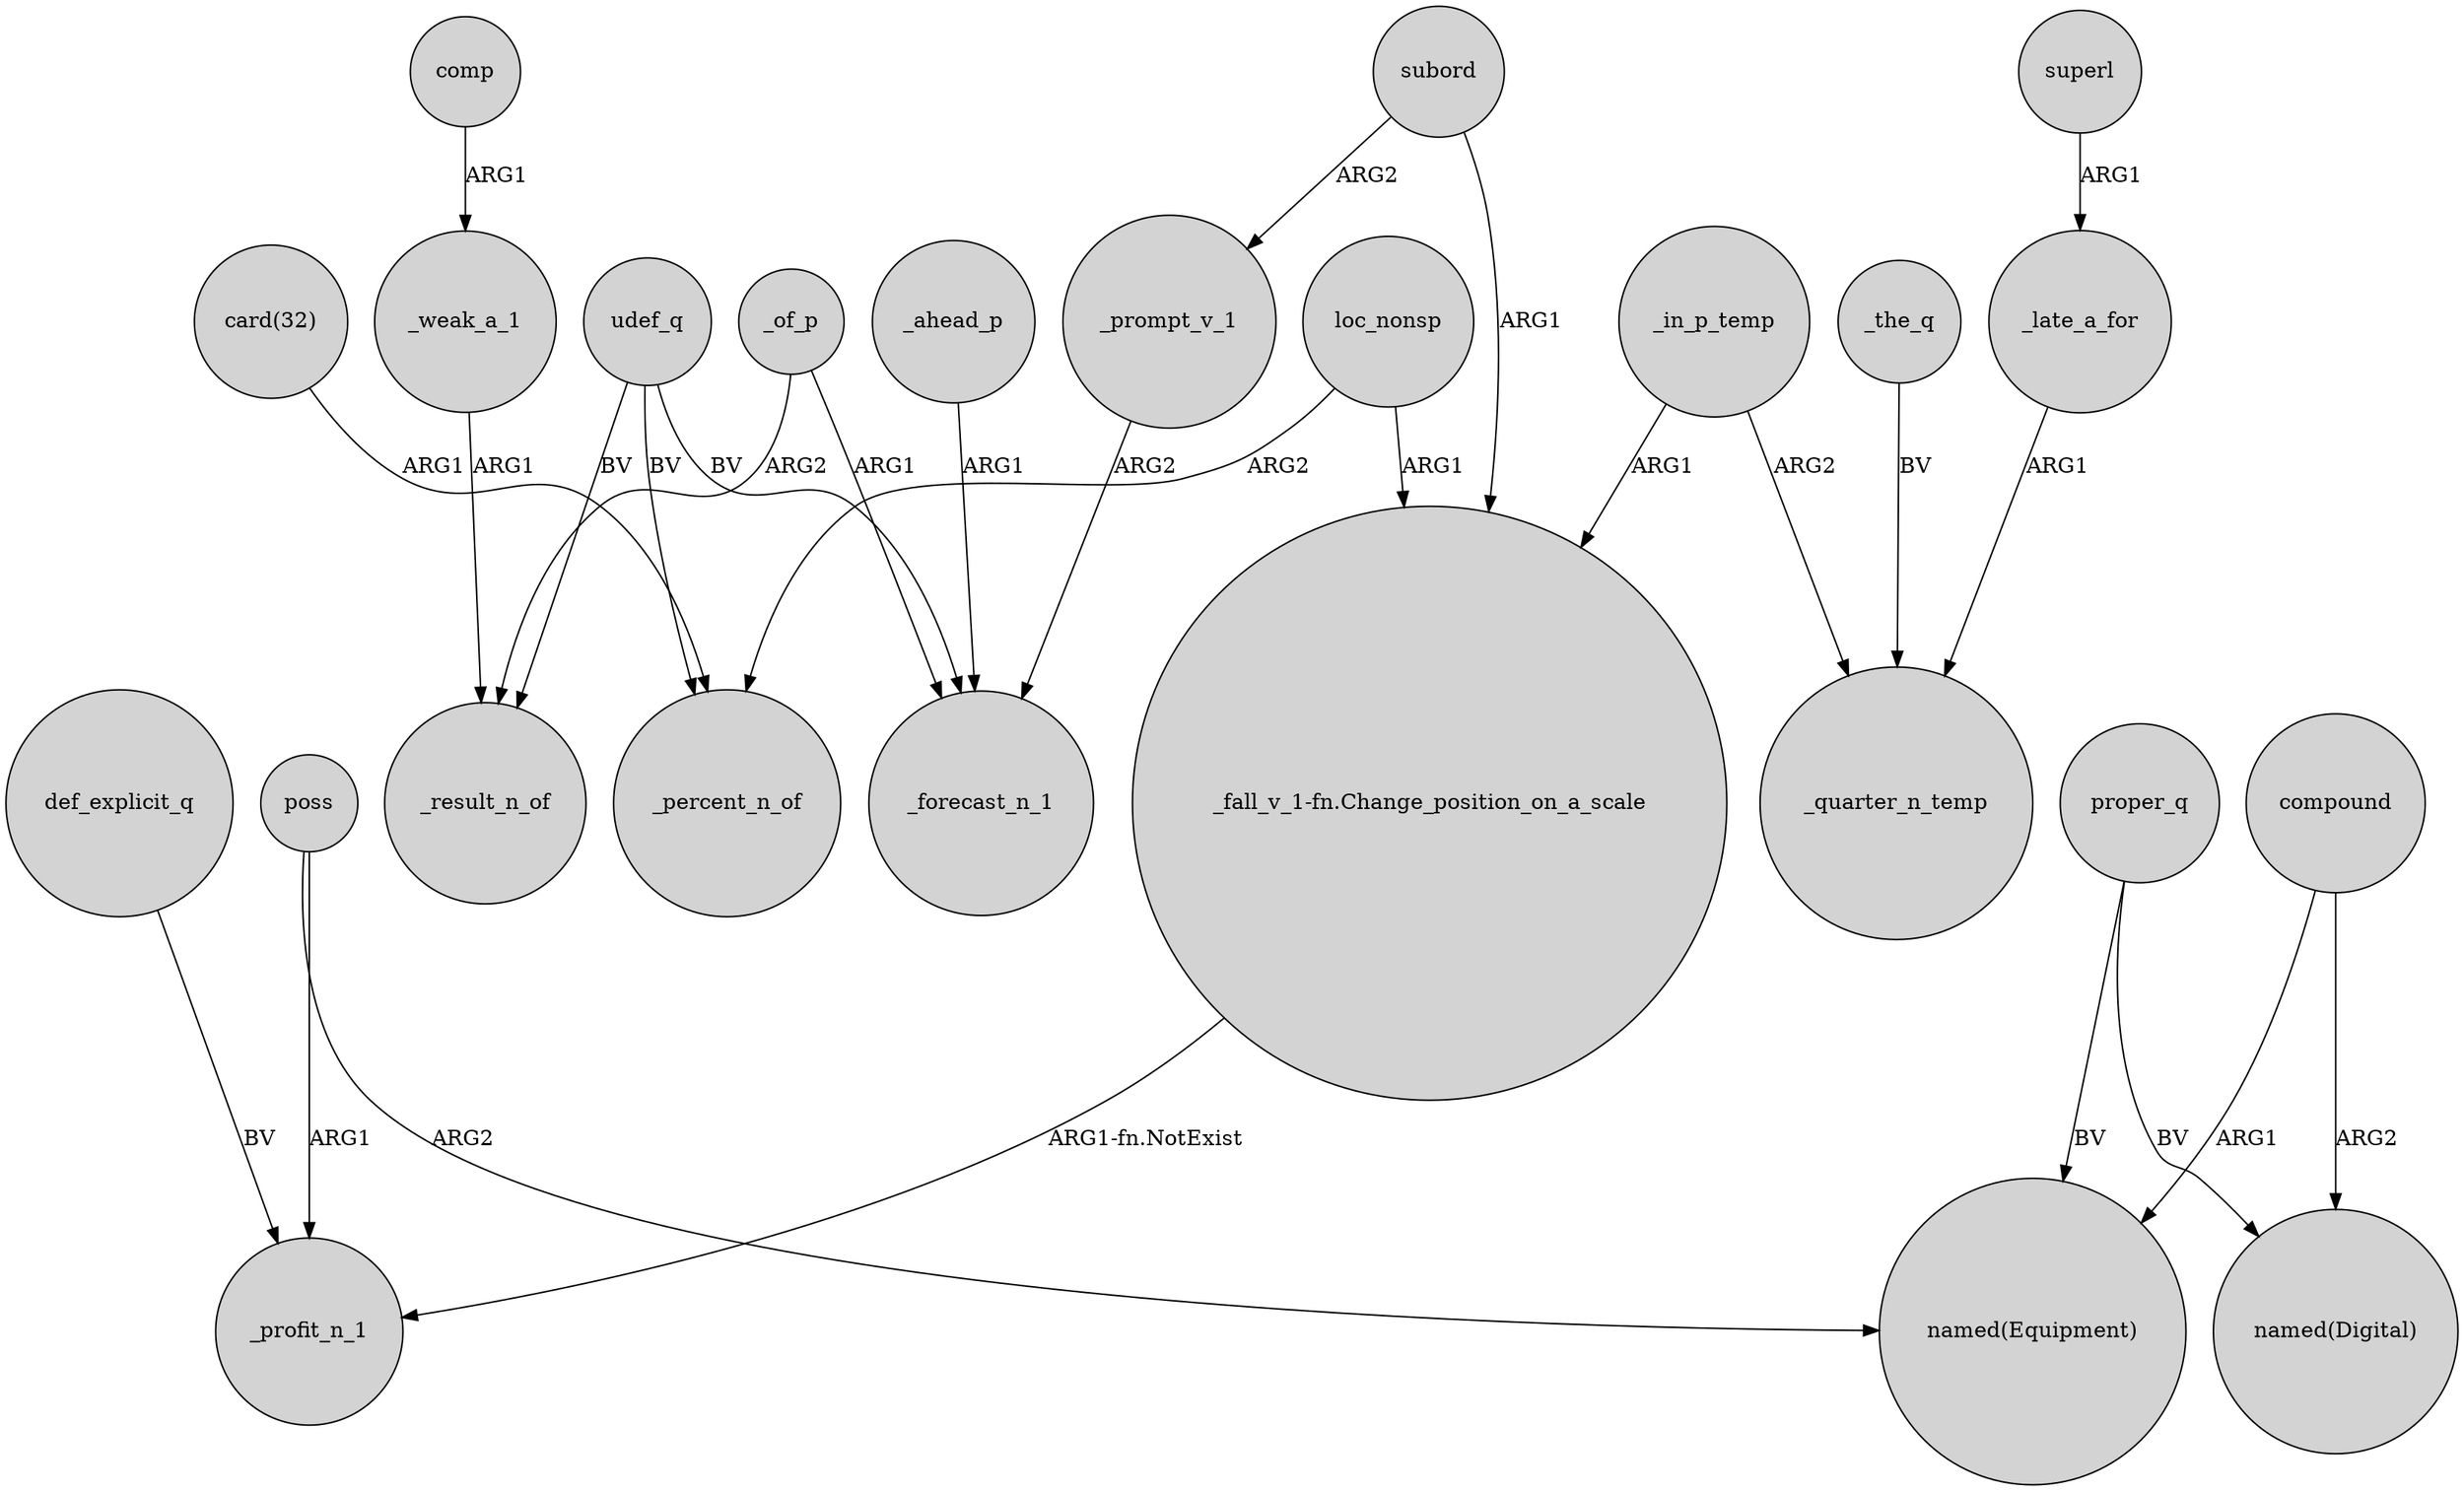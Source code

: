 digraph {
	node [shape=circle style=filled]
	def_explicit_q -> _profit_n_1 [label=BV]
	_late_a_for -> _quarter_n_temp [label=ARG1]
	compound -> "named(Equipment)" [label=ARG1]
	subord -> _prompt_v_1 [label=ARG2]
	_the_q -> _quarter_n_temp [label=BV]
	superl -> _late_a_for [label=ARG1]
	_prompt_v_1 -> _forecast_n_1 [label=ARG2]
	proper_q -> "named(Equipment)" [label=BV]
	loc_nonsp -> "_fall_v_1-fn.Change_position_on_a_scale" [label=ARG1]
	"card(32)" -> _percent_n_of [label=ARG1]
	_in_p_temp -> _quarter_n_temp [label=ARG2]
	compound -> "named(Digital)" [label=ARG2]
	poss -> "named(Equipment)" [label=ARG2]
	udef_q -> _result_n_of [label=BV]
	proper_q -> "named(Digital)" [label=BV]
	_of_p -> _result_n_of [label=ARG2]
	loc_nonsp -> _percent_n_of [label=ARG2]
	subord -> "_fall_v_1-fn.Change_position_on_a_scale" [label=ARG1]
	_ahead_p -> _forecast_n_1 [label=ARG1]
	_of_p -> _forecast_n_1 [label=ARG1]
	"_fall_v_1-fn.Change_position_on_a_scale" -> _profit_n_1 [label="ARG1-fn.NotExist"]
	udef_q -> _forecast_n_1 [label=BV]
	poss -> _profit_n_1 [label=ARG1]
	_in_p_temp -> "_fall_v_1-fn.Change_position_on_a_scale" [label=ARG1]
	udef_q -> _percent_n_of [label=BV]
	comp -> _weak_a_1 [label=ARG1]
	_weak_a_1 -> _result_n_of [label=ARG1]
}
